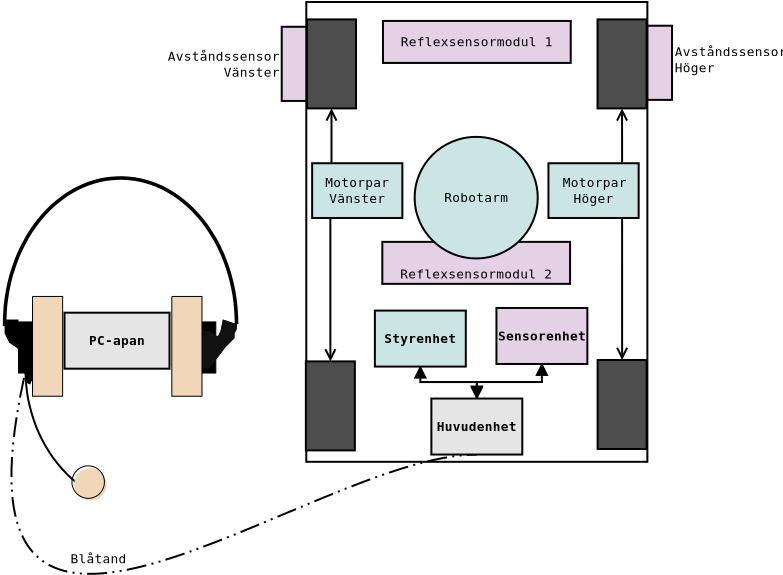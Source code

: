 <?xml version="1.0" encoding="UTF-8"?>
<dia:diagram xmlns:dia="http://www.lysator.liu.se/~alla/dia/">
  <dia:layer name="Background" visible="true" active="true">
    <dia:object type="Standard - Box" version="0" id="O0">
      <dia:attribute name="obj_pos">
        <dia:point val="22.275,2.704"/>
      </dia:attribute>
      <dia:attribute name="obj_bb">
        <dia:rectangle val="22.225,2.654;39.378,25.744"/>
      </dia:attribute>
      <dia:attribute name="elem_corner">
        <dia:point val="22.275,2.704"/>
      </dia:attribute>
      <dia:attribute name="elem_width">
        <dia:real val="17.053"/>
      </dia:attribute>
      <dia:attribute name="elem_height">
        <dia:real val="22.99"/>
      </dia:attribute>
      <dia:attribute name="show_background">
        <dia:boolean val="true"/>
      </dia:attribute>
    </dia:object>
    <dia:object type="Standard - Box" version="0" id="O1">
      <dia:attribute name="obj_pos">
        <dia:point val="22.31,3.574"/>
      </dia:attribute>
      <dia:attribute name="obj_bb">
        <dia:rectangle val="22.26,3.524;24.81,8.074"/>
      </dia:attribute>
      <dia:attribute name="elem_corner">
        <dia:point val="22.31,3.574"/>
      </dia:attribute>
      <dia:attribute name="elem_width">
        <dia:real val="2.45"/>
      </dia:attribute>
      <dia:attribute name="elem_height">
        <dia:real val="4.45"/>
      </dia:attribute>
      <dia:attribute name="inner_color">
        <dia:color val="#4d4d4d"/>
      </dia:attribute>
      <dia:attribute name="show_background">
        <dia:boolean val="true"/>
      </dia:attribute>
    </dia:object>
    <dia:object type="Standard - Box" version="0" id="O2">
      <dia:attribute name="obj_pos">
        <dia:point val="22.253,20.674"/>
      </dia:attribute>
      <dia:attribute name="obj_bb">
        <dia:rectangle val="22.203,20.624;24.753,25.174"/>
      </dia:attribute>
      <dia:attribute name="elem_corner">
        <dia:point val="22.253,20.674"/>
      </dia:attribute>
      <dia:attribute name="elem_width">
        <dia:real val="2.45"/>
      </dia:attribute>
      <dia:attribute name="elem_height">
        <dia:real val="4.45"/>
      </dia:attribute>
      <dia:attribute name="inner_color">
        <dia:color val="#4d4d4d"/>
      </dia:attribute>
      <dia:attribute name="show_background">
        <dia:boolean val="true"/>
      </dia:attribute>
    </dia:object>
    <dia:object type="Standard - Box" version="0" id="O3">
      <dia:attribute name="obj_pos">
        <dia:point val="36.837,3.574"/>
      </dia:attribute>
      <dia:attribute name="obj_bb">
        <dia:rectangle val="36.787,3.524;39.337,8.074"/>
      </dia:attribute>
      <dia:attribute name="elem_corner">
        <dia:point val="36.837,3.574"/>
      </dia:attribute>
      <dia:attribute name="elem_width">
        <dia:real val="2.45"/>
      </dia:attribute>
      <dia:attribute name="elem_height">
        <dia:real val="4.45"/>
      </dia:attribute>
      <dia:attribute name="inner_color">
        <dia:color val="#4d4d4d"/>
      </dia:attribute>
      <dia:attribute name="show_background">
        <dia:boolean val="true"/>
      </dia:attribute>
    </dia:object>
    <dia:object type="Standard - Box" version="0" id="O4">
      <dia:attribute name="obj_pos">
        <dia:point val="36.841,20.603"/>
      </dia:attribute>
      <dia:attribute name="obj_bb">
        <dia:rectangle val="36.791,20.553;39.341,25.103"/>
      </dia:attribute>
      <dia:attribute name="elem_corner">
        <dia:point val="36.841,20.603"/>
      </dia:attribute>
      <dia:attribute name="elem_width">
        <dia:real val="2.45"/>
      </dia:attribute>
      <dia:attribute name="elem_height">
        <dia:real val="4.45"/>
      </dia:attribute>
      <dia:attribute name="inner_color">
        <dia:color val="#4d4d4d"/>
      </dia:attribute>
      <dia:attribute name="show_background">
        <dia:boolean val="true"/>
      </dia:attribute>
    </dia:object>
    <dia:object type="Standard - ZigZagLine" version="1" id="O5">
      <dia:attribute name="obj_pos">
        <dia:point val="27.977,20.933"/>
      </dia:attribute>
      <dia:attribute name="obj_bb">
        <dia:rectangle val="27.646,20.871;31.133,22.542"/>
      </dia:attribute>
      <dia:attribute name="orth_points">
        <dia:point val="27.977,20.933"/>
        <dia:point val="27.977,21.706"/>
        <dia:point val="30.802,21.706"/>
        <dia:point val="30.802,22.48"/>
      </dia:attribute>
      <dia:attribute name="orth_orient">
        <dia:enum val="1"/>
        <dia:enum val="0"/>
        <dia:enum val="1"/>
      </dia:attribute>
      <dia:attribute name="autorouting">
        <dia:boolean val="true"/>
      </dia:attribute>
      <dia:attribute name="start_arrow">
        <dia:enum val="3"/>
      </dia:attribute>
      <dia:attribute name="start_arrow_length">
        <dia:real val="0.5"/>
      </dia:attribute>
      <dia:attribute name="start_arrow_width">
        <dia:real val="0.5"/>
      </dia:attribute>
      <dia:attribute name="end_arrow">
        <dia:enum val="3"/>
      </dia:attribute>
      <dia:attribute name="end_arrow_length">
        <dia:real val="0.5"/>
      </dia:attribute>
      <dia:attribute name="end_arrow_width">
        <dia:real val="0.5"/>
      </dia:attribute>
      <dia:connections>
        <dia:connection handle="0" to="O20" connection="6"/>
        <dia:connection handle="1" to="O32" connection="8"/>
      </dia:connections>
    </dia:object>
    <dia:object type="Standard - ZigZagLine" version="1" id="O6">
      <dia:attribute name="obj_pos">
        <dia:point val="34.055,20.802"/>
      </dia:attribute>
      <dia:attribute name="obj_bb">
        <dia:rectangle val="30.471,20.74;34.386,22.593"/>
      </dia:attribute>
      <dia:attribute name="orth_points">
        <dia:point val="34.055,20.802"/>
        <dia:point val="34.055,21.706"/>
        <dia:point val="30.802,21.706"/>
        <dia:point val="30.802,22.531"/>
      </dia:attribute>
      <dia:attribute name="orth_orient">
        <dia:enum val="1"/>
        <dia:enum val="0"/>
        <dia:enum val="1"/>
      </dia:attribute>
      <dia:attribute name="autorouting">
        <dia:boolean val="false"/>
      </dia:attribute>
      <dia:attribute name="start_arrow">
        <dia:enum val="3"/>
      </dia:attribute>
      <dia:attribute name="start_arrow_length">
        <dia:real val="0.5"/>
      </dia:attribute>
      <dia:attribute name="start_arrow_width">
        <dia:real val="0.5"/>
      </dia:attribute>
      <dia:attribute name="end_arrow">
        <dia:enum val="3"/>
      </dia:attribute>
      <dia:attribute name="end_arrow_length">
        <dia:real val="0.5"/>
      </dia:attribute>
      <dia:attribute name="end_arrow_width">
        <dia:real val="0.5"/>
      </dia:attribute>
      <dia:connections>
        <dia:connection handle="0" to="O34" connection="6"/>
        <dia:connection handle="1" to="O32" connection="1"/>
      </dia:connections>
    </dia:object>
    <dia:object type="Standard - Line" version="0" id="O7">
      <dia:attribute name="obj_pos">
        <dia:point val="38.065,10.735"/>
      </dia:attribute>
      <dia:attribute name="obj_bb">
        <dia:rectangle val="37.732,7.912;38.394,10.785"/>
      </dia:attribute>
      <dia:attribute name="conn_endpoints">
        <dia:point val="38.065,10.735"/>
        <dia:point val="38.062,8.024"/>
      </dia:attribute>
      <dia:attribute name="numcp">
        <dia:int val="1"/>
      </dia:attribute>
      <dia:attribute name="end_arrow">
        <dia:enum val="1"/>
      </dia:attribute>
      <dia:attribute name="end_arrow_length">
        <dia:real val="0.5"/>
      </dia:attribute>
      <dia:attribute name="end_arrow_width">
        <dia:real val="0.5"/>
      </dia:attribute>
      <dia:connections>
        <dia:connection handle="1" to="O3" connection="6"/>
      </dia:connections>
    </dia:object>
    <dia:object type="Standard - Line" version="0" id="O8">
      <dia:attribute name="obj_pos">
        <dia:point val="23.479,13.445"/>
      </dia:attribute>
      <dia:attribute name="obj_bb">
        <dia:rectangle val="23.148,13.395;23.809,20.786"/>
      </dia:attribute>
      <dia:attribute name="conn_endpoints">
        <dia:point val="23.479,13.445"/>
        <dia:point val="23.479,20.674"/>
      </dia:attribute>
      <dia:attribute name="numcp">
        <dia:int val="1"/>
      </dia:attribute>
      <dia:attribute name="end_arrow">
        <dia:enum val="1"/>
      </dia:attribute>
      <dia:attribute name="end_arrow_length">
        <dia:real val="0.5"/>
      </dia:attribute>
      <dia:attribute name="end_arrow_width">
        <dia:real val="0.5"/>
      </dia:attribute>
      <dia:connections>
        <dia:connection handle="1" to="O2" connection="1"/>
      </dia:connections>
    </dia:object>
    <dia:object type="Standard - Line" version="0" id="O9">
      <dia:attribute name="obj_pos">
        <dia:point val="38.065,12.703"/>
      </dia:attribute>
      <dia:attribute name="obj_bb">
        <dia:rectangle val="37.735,12.653;38.397,20.715"/>
      </dia:attribute>
      <dia:attribute name="conn_endpoints">
        <dia:point val="38.065,12.703"/>
        <dia:point val="38.066,20.603"/>
      </dia:attribute>
      <dia:attribute name="numcp">
        <dia:int val="1"/>
      </dia:attribute>
      <dia:attribute name="end_arrow">
        <dia:enum val="1"/>
      </dia:attribute>
      <dia:attribute name="end_arrow_length">
        <dia:real val="0.5"/>
      </dia:attribute>
      <dia:attribute name="end_arrow_width">
        <dia:real val="0.5"/>
      </dia:attribute>
      <dia:connections>
        <dia:connection handle="1" to="O4" connection="1"/>
      </dia:connections>
    </dia:object>
    <dia:group>
      <dia:object type="Standard - Box" version="0" id="O10">
        <dia:attribute name="obj_pos">
          <dia:point val="34.382,10.766"/>
        </dia:attribute>
        <dia:attribute name="obj_bb">
          <dia:rectangle val="34.332,10.716;38.943,13.553"/>
        </dia:attribute>
        <dia:attribute name="elem_corner">
          <dia:point val="34.382,10.766"/>
        </dia:attribute>
        <dia:attribute name="elem_width">
          <dia:real val="4.511"/>
        </dia:attribute>
        <dia:attribute name="elem_height">
          <dia:real val="2.737"/>
        </dia:attribute>
        <dia:attribute name="border_width">
          <dia:real val="0.1"/>
        </dia:attribute>
        <dia:attribute name="inner_color">
          <dia:color val="#cbe5e5"/>
        </dia:attribute>
        <dia:attribute name="show_background">
          <dia:boolean val="true"/>
        </dia:attribute>
      </dia:object>
      <dia:object type="Standard - Text" version="1" id="O11">
        <dia:attribute name="obj_pos">
          <dia:point val="36.637,12.134"/>
        </dia:attribute>
        <dia:attribute name="obj_bb">
          <dia:rectangle val="35.097,11.361;38.177,12.908"/>
        </dia:attribute>
        <dia:attribute name="text">
          <dia:composite type="text">
            <dia:attribute name="string">
              <dia:string>#Motorpar
Höger#</dia:string>
            </dia:attribute>
            <dia:attribute name="font">
              <dia:font family="monospace" style="0" name="Courier"/>
            </dia:attribute>
            <dia:attribute name="height">
              <dia:real val="0.8"/>
            </dia:attribute>
            <dia:attribute name="pos">
              <dia:point val="36.637,11.956"/>
            </dia:attribute>
            <dia:attribute name="color">
              <dia:color val="#000000"/>
            </dia:attribute>
            <dia:attribute name="alignment">
              <dia:enum val="1"/>
            </dia:attribute>
          </dia:composite>
        </dia:attribute>
        <dia:attribute name="valign">
          <dia:enum val="2"/>
        </dia:attribute>
        <dia:connections>
          <dia:connection handle="0" to="O10" connection="8"/>
        </dia:connections>
      </dia:object>
    </dia:group>
    <dia:group>
      <dia:object type="Standard - Box" version="0" id="O12">
        <dia:attribute name="obj_pos">
          <dia:point val="22.567,10.766"/>
        </dia:attribute>
        <dia:attribute name="obj_bb">
          <dia:rectangle val="22.517,10.716;27.128,13.553"/>
        </dia:attribute>
        <dia:attribute name="elem_corner">
          <dia:point val="22.567,10.766"/>
        </dia:attribute>
        <dia:attribute name="elem_width">
          <dia:real val="4.511"/>
        </dia:attribute>
        <dia:attribute name="elem_height">
          <dia:real val="2.737"/>
        </dia:attribute>
        <dia:attribute name="border_width">
          <dia:real val="0.1"/>
        </dia:attribute>
        <dia:attribute name="inner_color">
          <dia:color val="#cbe5e5"/>
        </dia:attribute>
        <dia:attribute name="show_background">
          <dia:boolean val="true"/>
        </dia:attribute>
      </dia:object>
      <dia:object type="Standard - Text" version="1" id="O13">
        <dia:attribute name="obj_pos">
          <dia:point val="24.823,12.134"/>
        </dia:attribute>
        <dia:attribute name="obj_bb">
          <dia:rectangle val="23.283,11.361;26.363,12.908"/>
        </dia:attribute>
        <dia:attribute name="text">
          <dia:composite type="text">
            <dia:attribute name="string">
              <dia:string>#Motorpar
Vänster#</dia:string>
            </dia:attribute>
            <dia:attribute name="font">
              <dia:font family="monospace" style="0" name="Courier"/>
            </dia:attribute>
            <dia:attribute name="height">
              <dia:real val="0.8"/>
            </dia:attribute>
            <dia:attribute name="pos">
              <dia:point val="24.823,11.956"/>
            </dia:attribute>
            <dia:attribute name="color">
              <dia:color val="#000000"/>
            </dia:attribute>
            <dia:attribute name="alignment">
              <dia:enum val="1"/>
            </dia:attribute>
          </dia:composite>
        </dia:attribute>
        <dia:attribute name="valign">
          <dia:enum val="2"/>
        </dia:attribute>
        <dia:connections>
          <dia:connection handle="0" to="O12" connection="8"/>
        </dia:connections>
      </dia:object>
    </dia:group>
    <dia:group>
      <dia:object type="Standard - Box" version="0" id="O14">
        <dia:attribute name="obj_pos">
          <dia:point val="26.108,3.65"/>
        </dia:attribute>
        <dia:attribute name="obj_bb">
          <dia:rectangle val="26.058,3.6;35.546,5.8"/>
        </dia:attribute>
        <dia:attribute name="elem_corner">
          <dia:point val="26.108,3.65"/>
        </dia:attribute>
        <dia:attribute name="elem_width">
          <dia:real val="9.388"/>
        </dia:attribute>
        <dia:attribute name="elem_height">
          <dia:real val="2.1"/>
        </dia:attribute>
        <dia:attribute name="border_width">
          <dia:real val="0.1"/>
        </dia:attribute>
        <dia:attribute name="inner_color">
          <dia:color val="#e5d1e5"/>
        </dia:attribute>
        <dia:attribute name="show_background">
          <dia:boolean val="true"/>
        </dia:attribute>
      </dia:object>
      <dia:object type="Standard - Text" version="1" id="O15">
        <dia:attribute name="obj_pos">
          <dia:point val="30.802,4.7"/>
        </dia:attribute>
        <dia:attribute name="obj_bb">
          <dia:rectangle val="27.144,4.326;34.459,5.074"/>
        </dia:attribute>
        <dia:attribute name="text">
          <dia:composite type="text">
            <dia:attribute name="string">
              <dia:string>#Reflexsensormodul 1#</dia:string>
            </dia:attribute>
            <dia:attribute name="font">
              <dia:font family="monospace" style="0" name="Courier"/>
            </dia:attribute>
            <dia:attribute name="height">
              <dia:real val="0.8"/>
            </dia:attribute>
            <dia:attribute name="pos">
              <dia:point val="30.802,4.921"/>
            </dia:attribute>
            <dia:attribute name="color">
              <dia:color val="#000000"/>
            </dia:attribute>
            <dia:attribute name="alignment">
              <dia:enum val="1"/>
            </dia:attribute>
          </dia:composite>
        </dia:attribute>
        <dia:attribute name="valign">
          <dia:enum val="2"/>
        </dia:attribute>
        <dia:connections>
          <dia:connection handle="0" to="O14" connection="8"/>
        </dia:connections>
      </dia:object>
    </dia:group>
    <dia:group>
      <dia:object type="Standard - Box" version="0" id="O16">
        <dia:attribute name="obj_pos">
          <dia:point val="39.333,3.89"/>
        </dia:attribute>
        <dia:attribute name="obj_bb">
          <dia:rectangle val="39.283,3.84;40.613,7.648"/>
        </dia:attribute>
        <dia:attribute name="elem_corner">
          <dia:point val="39.333,3.89"/>
        </dia:attribute>
        <dia:attribute name="elem_width">
          <dia:real val="1.229"/>
        </dia:attribute>
        <dia:attribute name="elem_height">
          <dia:real val="3.708"/>
        </dia:attribute>
        <dia:attribute name="border_width">
          <dia:real val="0.1"/>
        </dia:attribute>
        <dia:attribute name="inner_color">
          <dia:color val="#e5d1e5"/>
        </dia:attribute>
        <dia:attribute name="show_background">
          <dia:boolean val="true"/>
        </dia:attribute>
      </dia:object>
      <dia:object type="Standard - Text" version="1" id="O17">
        <dia:attribute name="obj_pos">
          <dia:point val="40.701,5.417"/>
        </dia:attribute>
        <dia:attribute name="obj_bb">
          <dia:rectangle val="40.701,4.822;46.091,6.37"/>
        </dia:attribute>
        <dia:attribute name="text">
          <dia:composite type="text">
            <dia:attribute name="string">
              <dia:string>#Avståndssensor
Höger#</dia:string>
            </dia:attribute>
            <dia:attribute name="font">
              <dia:font family="monospace" style="0" name="Courier"/>
            </dia:attribute>
            <dia:attribute name="height">
              <dia:real val="0.8"/>
            </dia:attribute>
            <dia:attribute name="pos">
              <dia:point val="40.701,5.417"/>
            </dia:attribute>
            <dia:attribute name="color">
              <dia:color val="#000000"/>
            </dia:attribute>
            <dia:attribute name="alignment">
              <dia:enum val="0"/>
            </dia:attribute>
          </dia:composite>
        </dia:attribute>
        <dia:attribute name="valign">
          <dia:enum val="3"/>
        </dia:attribute>
      </dia:object>
    </dia:group>
    <dia:group>
      <dia:object type="Standard - Box" version="0" id="O18">
        <dia:attribute name="obj_pos">
          <dia:point val="21.046,3.943"/>
        </dia:attribute>
        <dia:attribute name="obj_bb">
          <dia:rectangle val="20.996,3.893;22.326,7.701"/>
        </dia:attribute>
        <dia:attribute name="elem_corner">
          <dia:point val="21.046,3.943"/>
        </dia:attribute>
        <dia:attribute name="elem_width">
          <dia:real val="1.229"/>
        </dia:attribute>
        <dia:attribute name="elem_height">
          <dia:real val="3.708"/>
        </dia:attribute>
        <dia:attribute name="border_width">
          <dia:real val="0.1"/>
        </dia:attribute>
        <dia:attribute name="inner_color">
          <dia:color val="#e5d1e5"/>
        </dia:attribute>
        <dia:attribute name="show_background">
          <dia:boolean val="true"/>
        </dia:attribute>
      </dia:object>
      <dia:object type="Standard - Text" version="1" id="O19">
        <dia:attribute name="obj_pos">
          <dia:point val="20.949,5.635"/>
        </dia:attribute>
        <dia:attribute name="obj_bb">
          <dia:rectangle val="15.559,5.04;20.949,6.587"/>
        </dia:attribute>
        <dia:attribute name="text">
          <dia:composite type="text">
            <dia:attribute name="string">
              <dia:string>#Avståndssensor
Vänster#</dia:string>
            </dia:attribute>
            <dia:attribute name="font">
              <dia:font family="monospace" style="0" name="Courier"/>
            </dia:attribute>
            <dia:attribute name="height">
              <dia:real val="0.8"/>
            </dia:attribute>
            <dia:attribute name="pos">
              <dia:point val="20.949,5.635"/>
            </dia:attribute>
            <dia:attribute name="color">
              <dia:color val="#000000"/>
            </dia:attribute>
            <dia:attribute name="alignment">
              <dia:enum val="2"/>
            </dia:attribute>
          </dia:composite>
        </dia:attribute>
        <dia:attribute name="valign">
          <dia:enum val="3"/>
        </dia:attribute>
      </dia:object>
    </dia:group>
    <dia:group>
      <dia:object type="Standard - Box" version="0" id="O20">
        <dia:attribute name="obj_pos">
          <dia:point val="25.704,18.133"/>
        </dia:attribute>
        <dia:attribute name="obj_bb">
          <dia:rectangle val="25.654,18.082;30.3,20.983"/>
        </dia:attribute>
        <dia:attribute name="elem_corner">
          <dia:point val="25.704,18.133"/>
        </dia:attribute>
        <dia:attribute name="elem_width">
          <dia:real val="4.546"/>
        </dia:attribute>
        <dia:attribute name="elem_height">
          <dia:real val="2.8"/>
        </dia:attribute>
        <dia:attribute name="border_width">
          <dia:real val="0.1"/>
        </dia:attribute>
        <dia:attribute name="inner_color">
          <dia:color val="#cbe5e5"/>
        </dia:attribute>
        <dia:attribute name="show_background">
          <dia:boolean val="true"/>
        </dia:attribute>
      </dia:object>
      <dia:object type="Standard - Text" version="1" id="O21">
        <dia:attribute name="obj_pos">
          <dia:point val="27.977,19.532"/>
        </dia:attribute>
        <dia:attribute name="obj_bb">
          <dia:rectangle val="26.244,19.159;29.709,19.906"/>
        </dia:attribute>
        <dia:attribute name="text">
          <dia:composite type="text">
            <dia:attribute name="string">
              <dia:string>#Styrenhet#</dia:string>
            </dia:attribute>
            <dia:attribute name="font">
              <dia:font family="monospace" style="80" name="Courier-Bold"/>
            </dia:attribute>
            <dia:attribute name="height">
              <dia:real val="0.8"/>
            </dia:attribute>
            <dia:attribute name="pos">
              <dia:point val="27.977,19.754"/>
            </dia:attribute>
            <dia:attribute name="color">
              <dia:color val="#000000"/>
            </dia:attribute>
            <dia:attribute name="alignment">
              <dia:enum val="1"/>
            </dia:attribute>
          </dia:composite>
        </dia:attribute>
        <dia:attribute name="valign">
          <dia:enum val="2"/>
        </dia:attribute>
        <dia:connections>
          <dia:connection handle="0" to="O20" connection="8"/>
        </dia:connections>
      </dia:object>
    </dia:group>
    <dia:object type="Standard - Box" version="0" id="O22">
      <dia:attribute name="obj_pos">
        <dia:point val="10.185,18.238"/>
      </dia:attribute>
      <dia:attribute name="obj_bb">
        <dia:rectangle val="10.135,18.188;15.485,21.088"/>
      </dia:attribute>
      <dia:attribute name="elem_corner">
        <dia:point val="10.185,18.238"/>
      </dia:attribute>
      <dia:attribute name="elem_width">
        <dia:real val="5.25"/>
      </dia:attribute>
      <dia:attribute name="elem_height">
        <dia:real val="2.8"/>
      </dia:attribute>
      <dia:attribute name="inner_color">
        <dia:color val="#e5e5e5"/>
      </dia:attribute>
      <dia:attribute name="show_background">
        <dia:boolean val="true"/>
      </dia:attribute>
    </dia:object>
    <dia:object type="Standard - Text" version="1" id="O23">
      <dia:attribute name="obj_pos">
        <dia:point val="12.81,19.638"/>
      </dia:attribute>
      <dia:attribute name="obj_bb">
        <dia:rectangle val="11.463,19.264;14.158,20.011"/>
      </dia:attribute>
      <dia:attribute name="text">
        <dia:composite type="text">
          <dia:attribute name="string">
            <dia:string>#PC-apan#</dia:string>
          </dia:attribute>
          <dia:attribute name="font">
            <dia:font family="monospace" style="80" name="Courier-Bold"/>
          </dia:attribute>
          <dia:attribute name="height">
            <dia:real val="0.8"/>
          </dia:attribute>
          <dia:attribute name="pos">
            <dia:point val="12.81,19.859"/>
          </dia:attribute>
          <dia:attribute name="color">
            <dia:color val="#000000"/>
          </dia:attribute>
          <dia:attribute name="alignment">
            <dia:enum val="1"/>
          </dia:attribute>
        </dia:composite>
      </dia:attribute>
      <dia:attribute name="valign">
        <dia:enum val="2"/>
      </dia:attribute>
      <dia:connections>
        <dia:connection handle="0" to="O22" connection="8"/>
      </dia:connections>
    </dia:object>
    <dia:object type="Standard - Line" version="0" id="O24">
      <dia:attribute name="obj_pos">
        <dia:point val="23.535,10.733"/>
      </dia:attribute>
      <dia:attribute name="obj_bb">
        <dia:rectangle val="23.204,7.912;23.866,10.783"/>
      </dia:attribute>
      <dia:attribute name="conn_endpoints">
        <dia:point val="23.535,10.733"/>
        <dia:point val="23.535,8.024"/>
      </dia:attribute>
      <dia:attribute name="numcp">
        <dia:int val="1"/>
      </dia:attribute>
      <dia:attribute name="end_arrow">
        <dia:enum val="1"/>
      </dia:attribute>
      <dia:attribute name="end_arrow_length">
        <dia:real val="0.5"/>
      </dia:attribute>
      <dia:attribute name="end_arrow_width">
        <dia:real val="0.5"/>
      </dia:attribute>
      <dia:connections>
        <dia:connection handle="1" to="O1" connection="6"/>
      </dia:connections>
    </dia:object>
    <dia:object type="Cisco - Headphones" version="1" id="O25">
      <dia:attribute name="obj_pos">
        <dia:point val="7.19,11.503"/>
      </dia:attribute>
      <dia:attribute name="obj_bb">
        <dia:rectangle val="7.1,11.413;18.879,27.664"/>
      </dia:attribute>
      <dia:attribute name="meta">
        <dia:composite type="dict"/>
      </dia:attribute>
      <dia:attribute name="elem_corner">
        <dia:point val="7.19,11.503"/>
      </dia:attribute>
      <dia:attribute name="elem_width">
        <dia:real val="11.613"/>
      </dia:attribute>
      <dia:attribute name="elem_height">
        <dia:real val="16.126"/>
      </dia:attribute>
      <dia:attribute name="line_width">
        <dia:real val="0.1"/>
      </dia:attribute>
      <dia:attribute name="line_colour">
        <dia:color val="#000000"/>
      </dia:attribute>
      <dia:attribute name="fill_colour">
        <dia:color val="#e5e5e5"/>
      </dia:attribute>
      <dia:attribute name="show_background">
        <dia:boolean val="true"/>
      </dia:attribute>
      <dia:attribute name="line_style">
        <dia:enum val="0"/>
        <dia:real val="1"/>
      </dia:attribute>
      <dia:attribute name="flip_horizontal">
        <dia:boolean val="false"/>
      </dia:attribute>
      <dia:attribute name="flip_vertical">
        <dia:boolean val="false"/>
      </dia:attribute>
      <dia:attribute name="subscale">
        <dia:real val="1"/>
      </dia:attribute>
    </dia:object>
    <dia:object type="Standard - BezierLine" version="0" id="O26">
      <dia:attribute name="obj_pos">
        <dia:point val="8.161,21.504"/>
      </dia:attribute>
      <dia:attribute name="obj_bb">
        <dia:rectangle val="7.481,21.444;30.852,31.348"/>
      </dia:attribute>
      <dia:attribute name="bez_points">
        <dia:point val="8.161,21.504"/>
        <dia:point val="3.887,41.029"/>
        <dia:point val="22.465,25.331"/>
        <dia:point val="30.802,25.331"/>
      </dia:attribute>
      <dia:attribute name="corner_types">
        <dia:enum val="0"/>
        <dia:enum val="0"/>
      </dia:attribute>
      <dia:attribute name="line_style">
        <dia:enum val="3"/>
      </dia:attribute>
      <dia:connections>
        <dia:connection handle="3" to="O32" connection="6"/>
      </dia:connections>
    </dia:object>
    <dia:object type="Standard - Text" version="1" id="O27">
      <dia:attribute name="obj_pos">
        <dia:point val="10.485,30.768"/>
      </dia:attribute>
      <dia:attribute name="obj_bb">
        <dia:rectangle val="10.485,30.173;13.18,30.921"/>
      </dia:attribute>
      <dia:attribute name="text">
        <dia:composite type="text">
          <dia:attribute name="string">
            <dia:string>#Blåtand#</dia:string>
          </dia:attribute>
          <dia:attribute name="font">
            <dia:font family="monospace" style="0" name="Courier"/>
          </dia:attribute>
          <dia:attribute name="height">
            <dia:real val="0.8"/>
          </dia:attribute>
          <dia:attribute name="pos">
            <dia:point val="10.485,30.768"/>
          </dia:attribute>
          <dia:attribute name="color">
            <dia:color val="#000000"/>
          </dia:attribute>
          <dia:attribute name="alignment">
            <dia:enum val="0"/>
          </dia:attribute>
        </dia:composite>
      </dia:attribute>
      <dia:attribute name="valign">
        <dia:enum val="3"/>
      </dia:attribute>
    </dia:object>
    <dia:group>
      <dia:object type="Standard - Box" version="0" id="O28">
        <dia:attribute name="obj_pos">
          <dia:point val="26.076,14.697"/>
        </dia:attribute>
        <dia:attribute name="obj_bb">
          <dia:rectangle val="26.026,14.647;35.514,16.847"/>
        </dia:attribute>
        <dia:attribute name="elem_corner">
          <dia:point val="26.076,14.697"/>
        </dia:attribute>
        <dia:attribute name="elem_width">
          <dia:real val="9.388"/>
        </dia:attribute>
        <dia:attribute name="elem_height">
          <dia:real val="2.1"/>
        </dia:attribute>
        <dia:attribute name="border_width">
          <dia:real val="0.1"/>
        </dia:attribute>
        <dia:attribute name="inner_color">
          <dia:color val="#e5d1e5"/>
        </dia:attribute>
        <dia:attribute name="show_background">
          <dia:boolean val="true"/>
        </dia:attribute>
      </dia:object>
      <dia:object type="Standard - Text" version="1" id="O29">
        <dia:attribute name="obj_pos">
          <dia:point val="30.77,16.311"/>
        </dia:attribute>
        <dia:attribute name="obj_bb">
          <dia:rectangle val="27.112,15.937;34.427,16.685"/>
        </dia:attribute>
        <dia:attribute name="text">
          <dia:composite type="text">
            <dia:attribute name="string">
              <dia:string>#Reflexsensormodul 2#</dia:string>
            </dia:attribute>
            <dia:attribute name="font">
              <dia:font family="monospace" style="0" name="Courier"/>
            </dia:attribute>
            <dia:attribute name="height">
              <dia:real val="0.8"/>
            </dia:attribute>
            <dia:attribute name="pos">
              <dia:point val="30.77,16.532"/>
            </dia:attribute>
            <dia:attribute name="color">
              <dia:color val="#000000"/>
            </dia:attribute>
            <dia:attribute name="alignment">
              <dia:enum val="1"/>
            </dia:attribute>
          </dia:composite>
        </dia:attribute>
        <dia:attribute name="valign">
          <dia:enum val="2"/>
        </dia:attribute>
      </dia:object>
    </dia:group>
    <dia:group>
      <dia:object type="Standard - Ellipse" version="0" id="O30">
        <dia:attribute name="obj_pos">
          <dia:point val="27.693,9.448"/>
        </dia:attribute>
        <dia:attribute name="obj_bb">
          <dia:rectangle val="27.643,9.398;33.896,15.576"/>
        </dia:attribute>
        <dia:attribute name="elem_corner">
          <dia:point val="27.693,9.448"/>
        </dia:attribute>
        <dia:attribute name="elem_width">
          <dia:real val="6.153"/>
        </dia:attribute>
        <dia:attribute name="elem_height">
          <dia:real val="6.077"/>
        </dia:attribute>
        <dia:attribute name="border_width">
          <dia:real val="0.1"/>
        </dia:attribute>
        <dia:attribute name="inner_color">
          <dia:color val="#cbe5e5"/>
        </dia:attribute>
      </dia:object>
      <dia:object type="Standard - Text" version="1" id="O31">
        <dia:attribute name="obj_pos">
          <dia:point val="30.77,12.487"/>
        </dia:attribute>
        <dia:attribute name="obj_bb">
          <dia:rectangle val="29.23,12.113;32.31,12.861"/>
        </dia:attribute>
        <dia:attribute name="text">
          <dia:composite type="text">
            <dia:attribute name="string">
              <dia:string>#Robotarm#</dia:string>
            </dia:attribute>
            <dia:attribute name="font">
              <dia:font family="monospace" style="0" name="Courier"/>
            </dia:attribute>
            <dia:attribute name="height">
              <dia:real val="0.8"/>
            </dia:attribute>
            <dia:attribute name="pos">
              <dia:point val="30.77,12.708"/>
            </dia:attribute>
            <dia:attribute name="color">
              <dia:color val="#000000"/>
            </dia:attribute>
            <dia:attribute name="alignment">
              <dia:enum val="1"/>
            </dia:attribute>
          </dia:composite>
        </dia:attribute>
        <dia:attribute name="valign">
          <dia:enum val="2"/>
        </dia:attribute>
        <dia:connections>
          <dia:connection handle="0" to="O30" connection="8"/>
        </dia:connections>
      </dia:object>
    </dia:group>
    <dia:group>
      <dia:object type="Standard - Box" version="0" id="O32">
        <dia:attribute name="obj_pos">
          <dia:point val="28.529,22.531"/>
        </dia:attribute>
        <dia:attribute name="obj_bb">
          <dia:rectangle val="28.479,22.481;33.125,25.381"/>
        </dia:attribute>
        <dia:attribute name="elem_corner">
          <dia:point val="28.529,22.531"/>
        </dia:attribute>
        <dia:attribute name="elem_width">
          <dia:real val="4.546"/>
        </dia:attribute>
        <dia:attribute name="elem_height">
          <dia:real val="2.8"/>
        </dia:attribute>
        <dia:attribute name="border_width">
          <dia:real val="0.1"/>
        </dia:attribute>
        <dia:attribute name="inner_color">
          <dia:color val="#e5e5e5"/>
        </dia:attribute>
        <dia:attribute name="show_background">
          <dia:boolean val="true"/>
        </dia:attribute>
      </dia:object>
      <dia:object type="Standard - Text" version="1" id="O33">
        <dia:attribute name="obj_pos">
          <dia:point val="30.802,23.931"/>
        </dia:attribute>
        <dia:attribute name="obj_bb">
          <dia:rectangle val="28.877,23.557;32.727,24.304"/>
        </dia:attribute>
        <dia:attribute name="text">
          <dia:composite type="text">
            <dia:attribute name="string">
              <dia:string>#Huvudenhet#</dia:string>
            </dia:attribute>
            <dia:attribute name="font">
              <dia:font family="monospace" style="80" name="Courier-Bold"/>
            </dia:attribute>
            <dia:attribute name="height">
              <dia:real val="0.8"/>
            </dia:attribute>
            <dia:attribute name="pos">
              <dia:point val="30.802,24.152"/>
            </dia:attribute>
            <dia:attribute name="color">
              <dia:color val="#000000"/>
            </dia:attribute>
            <dia:attribute name="alignment">
              <dia:enum val="1"/>
            </dia:attribute>
          </dia:composite>
        </dia:attribute>
        <dia:attribute name="valign">
          <dia:enum val="2"/>
        </dia:attribute>
        <dia:connections>
          <dia:connection handle="0" to="O32" connection="8"/>
        </dia:connections>
      </dia:object>
    </dia:group>
    <dia:group>
      <dia:object type="Standard - Box" version="0" id="O34">
        <dia:attribute name="obj_pos">
          <dia:point val="31.782,18.002"/>
        </dia:attribute>
        <dia:attribute name="obj_bb">
          <dia:rectangle val="31.732,17.952;36.378,20.852"/>
        </dia:attribute>
        <dia:attribute name="elem_corner">
          <dia:point val="31.782,18.002"/>
        </dia:attribute>
        <dia:attribute name="elem_width">
          <dia:real val="4.546"/>
        </dia:attribute>
        <dia:attribute name="elem_height">
          <dia:real val="2.8"/>
        </dia:attribute>
        <dia:attribute name="border_width">
          <dia:real val="0.1"/>
        </dia:attribute>
        <dia:attribute name="inner_color">
          <dia:color val="#e5d1e5"/>
        </dia:attribute>
        <dia:attribute name="show_background">
          <dia:boolean val="true"/>
        </dia:attribute>
      </dia:object>
      <dia:object type="Standard - Text" version="1" id="O35">
        <dia:attribute name="obj_pos">
          <dia:point val="34.055,19.402"/>
        </dia:attribute>
        <dia:attribute name="obj_bb">
          <dia:rectangle val="31.937,19.028;36.172,19.775"/>
        </dia:attribute>
        <dia:attribute name="text">
          <dia:composite type="text">
            <dia:attribute name="string">
              <dia:string>#Sensorenhet#</dia:string>
            </dia:attribute>
            <dia:attribute name="font">
              <dia:font family="monospace" style="80" name="Courier-Bold"/>
            </dia:attribute>
            <dia:attribute name="height">
              <dia:real val="0.8"/>
            </dia:attribute>
            <dia:attribute name="pos">
              <dia:point val="34.055,19.623"/>
            </dia:attribute>
            <dia:attribute name="color">
              <dia:color val="#000000"/>
            </dia:attribute>
            <dia:attribute name="alignment">
              <dia:enum val="1"/>
            </dia:attribute>
          </dia:composite>
        </dia:attribute>
        <dia:attribute name="valign">
          <dia:enum val="2"/>
        </dia:attribute>
        <dia:connections>
          <dia:connection handle="0" to="O34" connection="8"/>
        </dia:connections>
      </dia:object>
    </dia:group>
  </dia:layer>
</dia:diagram>
